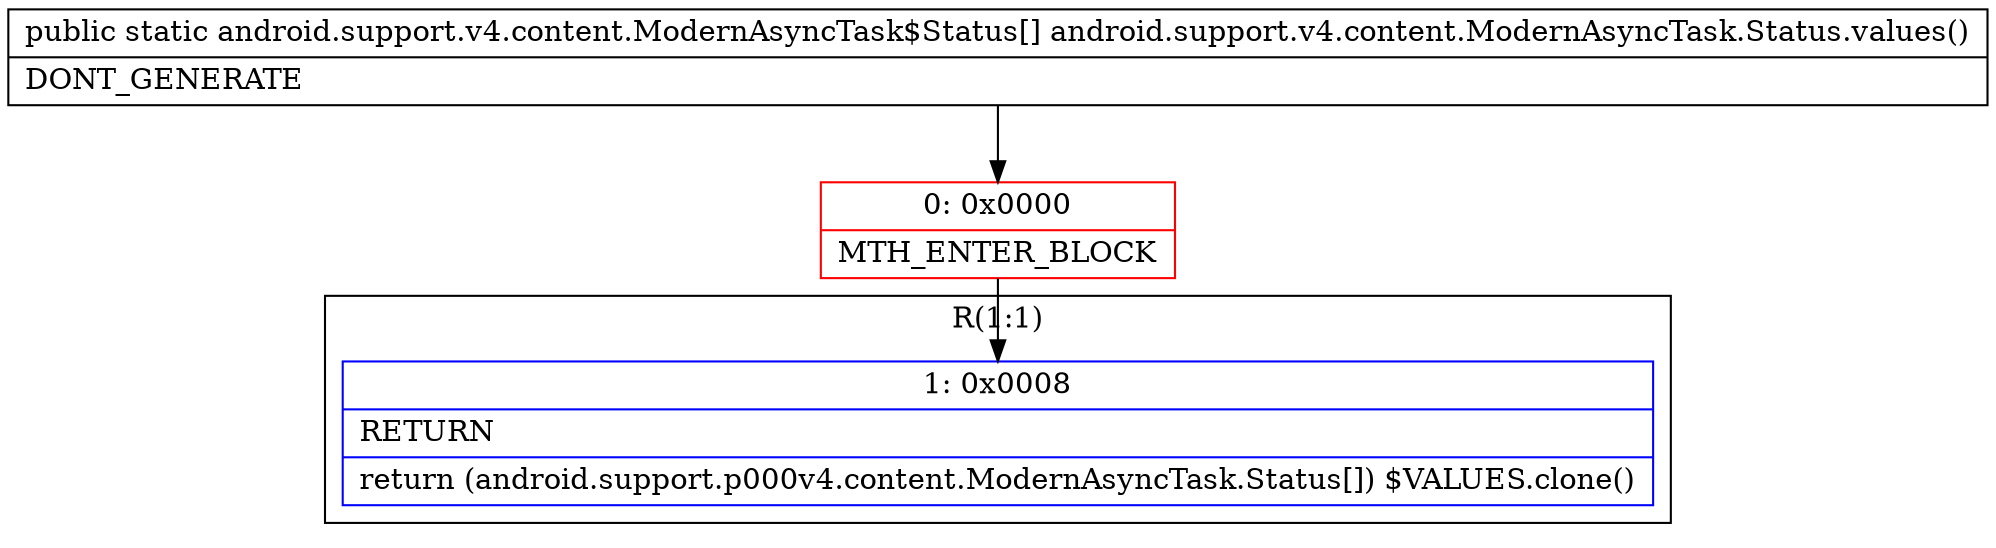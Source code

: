 digraph "CFG forandroid.support.v4.content.ModernAsyncTask.Status.values()[Landroid\/support\/v4\/content\/ModernAsyncTask$Status;" {
subgraph cluster_Region_256434234 {
label = "R(1:1)";
node [shape=record,color=blue];
Node_1 [shape=record,label="{1\:\ 0x0008|RETURN\l|return (android.support.p000v4.content.ModernAsyncTask.Status[]) $VALUES.clone()\l}"];
}
Node_0 [shape=record,color=red,label="{0\:\ 0x0000|MTH_ENTER_BLOCK\l}"];
MethodNode[shape=record,label="{public static android.support.v4.content.ModernAsyncTask$Status[] android.support.v4.content.ModernAsyncTask.Status.values()  | DONT_GENERATE\l}"];
MethodNode -> Node_0;
Node_0 -> Node_1;
}


